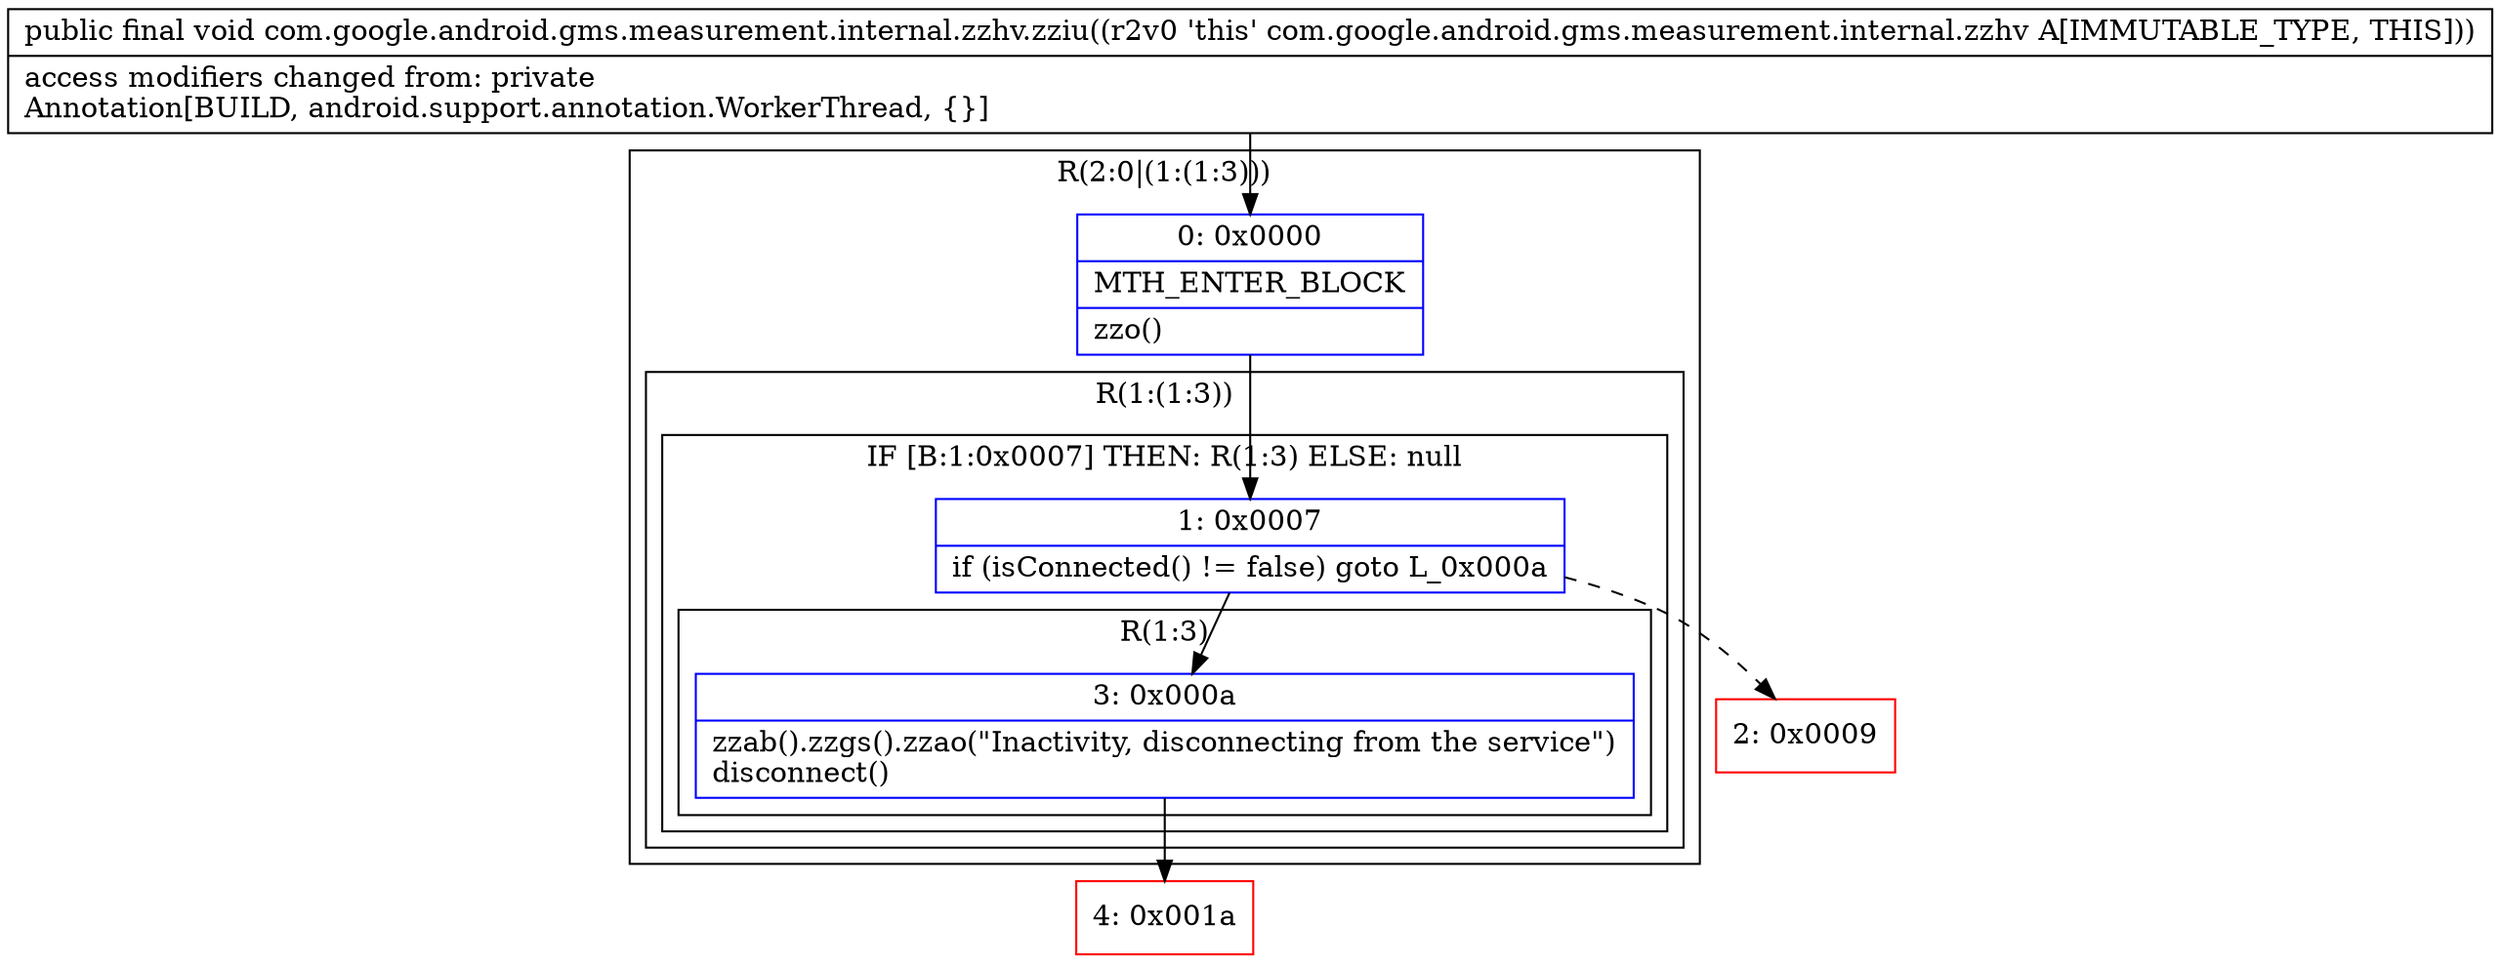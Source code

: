 digraph "CFG forcom.google.android.gms.measurement.internal.zzhv.zziu()V" {
subgraph cluster_Region_2008039386 {
label = "R(2:0|(1:(1:3)))";
node [shape=record,color=blue];
Node_0 [shape=record,label="{0\:\ 0x0000|MTH_ENTER_BLOCK\l|zzo()\l}"];
subgraph cluster_Region_1803382138 {
label = "R(1:(1:3))";
node [shape=record,color=blue];
subgraph cluster_IfRegion_550953197 {
label = "IF [B:1:0x0007] THEN: R(1:3) ELSE: null";
node [shape=record,color=blue];
Node_1 [shape=record,label="{1\:\ 0x0007|if (isConnected() != false) goto L_0x000a\l}"];
subgraph cluster_Region_1109856663 {
label = "R(1:3)";
node [shape=record,color=blue];
Node_3 [shape=record,label="{3\:\ 0x000a|zzab().zzgs().zzao(\"Inactivity, disconnecting from the service\")\ldisconnect()\l}"];
}
}
}
}
Node_2 [shape=record,color=red,label="{2\:\ 0x0009}"];
Node_4 [shape=record,color=red,label="{4\:\ 0x001a}"];
MethodNode[shape=record,label="{public final void com.google.android.gms.measurement.internal.zzhv.zziu((r2v0 'this' com.google.android.gms.measurement.internal.zzhv A[IMMUTABLE_TYPE, THIS]))  | access modifiers changed from: private\lAnnotation[BUILD, android.support.annotation.WorkerThread, \{\}]\l}"];
MethodNode -> Node_0;
Node_0 -> Node_1;
Node_1 -> Node_2[style=dashed];
Node_1 -> Node_3;
Node_3 -> Node_4;
}


